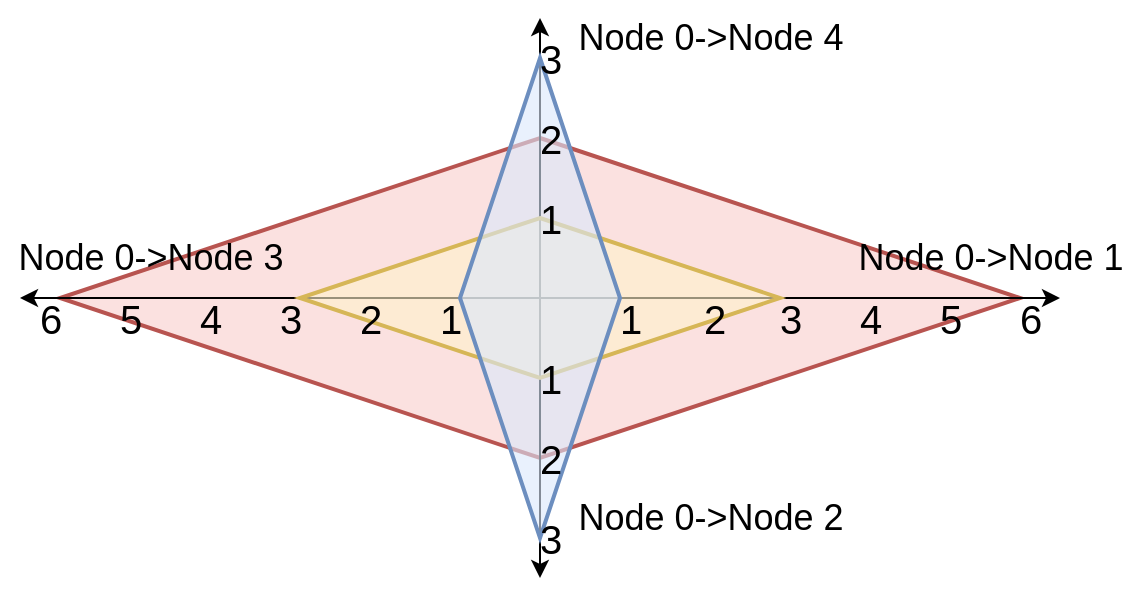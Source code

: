<mxfile version="13.3.1" type="device"><diagram id="y1kWOpUGHuxIJ3yEuqZ7" name="Page-1"><mxGraphModel dx="946" dy="619" grid="1" gridSize="10" guides="1" tooltips="1" connect="1" arrows="1" fold="1" page="1" pageScale="1" pageWidth="827" pageHeight="1169" math="1" shadow="0"><root><mxCell id="0"/><mxCell id="1" parent="0"/><mxCell id="q-TdZl4Xgm2kSFC4gFA1-5" value="" style="rhombus;whiteSpace=wrap;html=1;fillColor=#f8cecc;strokeColor=#b85450;gradientDirection=west;fillOpacity=60;strokeWidth=2;" parent="1" vertex="1"><mxGeometry x="80" y="160" width="480" height="160" as="geometry"/></mxCell><mxCell id="q-TdZl4Xgm2kSFC4gFA1-1" value="" style="endArrow=classic;html=1;startArrow=classic;startFill=1;" parent="1" edge="1"><mxGeometry width="50" height="50" relative="1" as="geometry"><mxPoint x="60" y="240" as="sourcePoint"/><mxPoint x="580" y="240" as="targetPoint"/></mxGeometry></mxCell><mxCell id="q-TdZl4Xgm2kSFC4gFA1-2" value="" style="endArrow=classic;html=1;startArrow=classic;startFill=1;" parent="1" edge="1"><mxGeometry width="50" height="50" relative="1" as="geometry"><mxPoint x="320" y="380" as="sourcePoint"/><mxPoint x="320" y="100" as="targetPoint"/></mxGeometry></mxCell><mxCell id="q-TdZl4Xgm2kSFC4gFA1-3" value="" style="rhombus;whiteSpace=wrap;html=1;fillColor=#fff2cc;strokeColor=#d6b656;gradientColor=none;gradientDirection=west;fillOpacity=60;strokeWidth=2;" parent="1" vertex="1"><mxGeometry x="200" y="200" width="240" height="80" as="geometry"/></mxCell><mxCell id="q-TdZl4Xgm2kSFC4gFA1-4" value="" style="rhombus;whiteSpace=wrap;html=1;fillColor=#dae8fc;strokeColor=#6c8ebf;gradientDirection=west;fillOpacity=60;strokeWidth=2;" parent="1" vertex="1"><mxGeometry x="280" y="120" width="80" height="240" as="geometry"/></mxCell><mxCell id="q-TdZl4Xgm2kSFC4gFA1-6" value="&lt;font style=&quot;font-size: 20px&quot;&gt;1&lt;/font&gt;" style="text;html=1;align=center;verticalAlign=middle;resizable=0;points=[];autosize=1;" parent="1" vertex="1"><mxGeometry x="350" y="240" width="30" height="20" as="geometry"/></mxCell><mxCell id="q-TdZl4Xgm2kSFC4gFA1-7" value="&lt;font style=&quot;font-size: 20px&quot;&gt;2&lt;/font&gt;" style="text;html=1;align=center;verticalAlign=middle;resizable=0;points=[];autosize=1;" parent="1" vertex="1"><mxGeometry x="392" y="240" width="30" height="20" as="geometry"/></mxCell><mxCell id="q-TdZl4Xgm2kSFC4gFA1-8" value="&lt;font style=&quot;font-size: 20px&quot;&gt;3&lt;/font&gt;" style="text;html=1;align=center;verticalAlign=middle;resizable=0;points=[];autosize=1;" parent="1" vertex="1"><mxGeometry x="430" y="240" width="30" height="20" as="geometry"/></mxCell><mxCell id="q-TdZl4Xgm2kSFC4gFA1-9" value="&lt;font style=&quot;font-size: 20px&quot;&gt;4&lt;/font&gt;" style="text;html=1;align=center;verticalAlign=middle;resizable=0;points=[];autosize=1;" parent="1" vertex="1"><mxGeometry x="470" y="240" width="30" height="20" as="geometry"/></mxCell><mxCell id="q-TdZl4Xgm2kSFC4gFA1-10" value="&lt;font style=&quot;font-size: 20px&quot;&gt;5&lt;/font&gt;" style="text;html=1;align=center;verticalAlign=middle;resizable=0;points=[];autosize=1;" parent="1" vertex="1"><mxGeometry x="510" y="240" width="30" height="20" as="geometry"/></mxCell><mxCell id="q-TdZl4Xgm2kSFC4gFA1-11" value="&lt;font style=&quot;font-size: 20px&quot;&gt;6&lt;/font&gt;" style="text;html=1;align=center;verticalAlign=middle;resizable=0;points=[];autosize=1;" parent="1" vertex="1"><mxGeometry x="550" y="240" width="30" height="20" as="geometry"/></mxCell><mxCell id="q-TdZl4Xgm2kSFC4gFA1-12" value="&lt;font style=&quot;font-size: 20px&quot;&gt;1&lt;/font&gt;" style="text;html=1;align=center;verticalAlign=middle;resizable=0;points=[];autosize=1;" parent="1" vertex="1"><mxGeometry x="310" y="190" width="30" height="20" as="geometry"/></mxCell><mxCell id="q-TdZl4Xgm2kSFC4gFA1-13" value="&lt;font style=&quot;font-size: 20px&quot;&gt;2&lt;/font&gt;" style="text;html=1;align=center;verticalAlign=middle;resizable=0;points=[];autosize=1;" parent="1" vertex="1"><mxGeometry x="310" y="150" width="30" height="20" as="geometry"/></mxCell><mxCell id="q-TdZl4Xgm2kSFC4gFA1-14" value="&lt;font style=&quot;font-size: 20px&quot;&gt;3&lt;/font&gt;" style="text;html=1;align=center;verticalAlign=middle;resizable=0;points=[];autosize=1;" parent="1" vertex="1"><mxGeometry x="310" y="110" width="30" height="20" as="geometry"/></mxCell><mxCell id="fmbHFdcH1jR2nVA9CGS2-1" value="&lt;font style=&quot;font-size: 18px&quot;&gt;Node 0-&amp;gt;Node 1&lt;/font&gt;" style="text;html=1;align=center;verticalAlign=middle;resizable=0;points=[];autosize=1;" parent="1" vertex="1"><mxGeometry x="470" y="210" width="150" height="20" as="geometry"/></mxCell><mxCell id="fmbHFdcH1jR2nVA9CGS2-6" value="&lt;font style=&quot;font-size: 18px&quot;&gt;Node 0-&amp;gt;Node 2&lt;/font&gt;" style="text;html=1;align=center;verticalAlign=middle;resizable=0;points=[];autosize=1;" parent="1" vertex="1"><mxGeometry x="330" y="340" width="150" height="20" as="geometry"/></mxCell><mxCell id="fmbHFdcH1jR2nVA9CGS2-7" value="&lt;font style=&quot;font-size: 18px&quot;&gt;Node 0-&amp;gt;Node 3&lt;/font&gt;" style="text;html=1;align=center;verticalAlign=middle;resizable=0;points=[];autosize=1;" parent="1" vertex="1"><mxGeometry x="50" y="210" width="150" height="20" as="geometry"/></mxCell><mxCell id="fmbHFdcH1jR2nVA9CGS2-8" value="&lt;font style=&quot;font-size: 18px&quot;&gt;Node 0-&amp;gt;Node 4&lt;/font&gt;" style="text;html=1;align=center;verticalAlign=middle;resizable=0;points=[];autosize=1;" parent="1" vertex="1"><mxGeometry x="330" y="100" width="150" height="20" as="geometry"/></mxCell><mxCell id="fTc2OtndIFcaeAzYQVXo-1" value="&lt;font style=&quot;font-size: 20px&quot;&gt;1&lt;/font&gt;" style="text;html=1;align=center;verticalAlign=middle;resizable=0;points=[];autosize=1;" vertex="1" parent="1"><mxGeometry x="260" y="240" width="30" height="20" as="geometry"/></mxCell><mxCell id="fTc2OtndIFcaeAzYQVXo-2" value="&lt;font style=&quot;font-size: 20px&quot;&gt;2&lt;/font&gt;" style="text;html=1;align=center;verticalAlign=middle;resizable=0;points=[];autosize=1;" vertex="1" parent="1"><mxGeometry x="220" y="240" width="30" height="20" as="geometry"/></mxCell><mxCell id="fTc2OtndIFcaeAzYQVXo-3" value="&lt;font style=&quot;font-size: 20px&quot;&gt;3&lt;/font&gt;" style="text;html=1;align=center;verticalAlign=middle;resizable=0;points=[];autosize=1;" vertex="1" parent="1"><mxGeometry x="180" y="240" width="30" height="20" as="geometry"/></mxCell><mxCell id="fTc2OtndIFcaeAzYQVXo-4" value="&lt;font style=&quot;font-size: 20px&quot;&gt;4&lt;/font&gt;" style="text;html=1;align=center;verticalAlign=middle;resizable=0;points=[];autosize=1;" vertex="1" parent="1"><mxGeometry x="140" y="240" width="30" height="20" as="geometry"/></mxCell><mxCell id="fTc2OtndIFcaeAzYQVXo-5" value="&lt;font style=&quot;font-size: 20px&quot;&gt;5&lt;/font&gt;" style="text;html=1;align=center;verticalAlign=middle;resizable=0;points=[];autosize=1;" vertex="1" parent="1"><mxGeometry x="100" y="240" width="30" height="20" as="geometry"/></mxCell><mxCell id="fTc2OtndIFcaeAzYQVXo-6" value="&lt;font style=&quot;font-size: 20px&quot;&gt;6&lt;/font&gt;" style="text;html=1;align=center;verticalAlign=middle;resizable=0;points=[];autosize=1;" vertex="1" parent="1"><mxGeometry x="60" y="240" width="30" height="20" as="geometry"/></mxCell><mxCell id="fTc2OtndIFcaeAzYQVXo-7" value="&lt;font style=&quot;font-size: 20px&quot;&gt;1&lt;/font&gt;" style="text;html=1;align=center;verticalAlign=middle;resizable=0;points=[];autosize=1;" vertex="1" parent="1"><mxGeometry x="310" y="270" width="30" height="20" as="geometry"/></mxCell><mxCell id="fTc2OtndIFcaeAzYQVXo-8" value="&lt;font style=&quot;font-size: 20px&quot;&gt;2&lt;/font&gt;" style="text;html=1;align=center;verticalAlign=middle;resizable=0;points=[];autosize=1;" vertex="1" parent="1"><mxGeometry x="310" y="310" width="30" height="20" as="geometry"/></mxCell><mxCell id="fTc2OtndIFcaeAzYQVXo-9" value="&lt;font style=&quot;font-size: 20px&quot;&gt;3&lt;/font&gt;" style="text;html=1;align=center;verticalAlign=middle;resizable=0;points=[];autosize=1;" vertex="1" parent="1"><mxGeometry x="310" y="350" width="30" height="20" as="geometry"/></mxCell></root></mxGraphModel></diagram></mxfile>